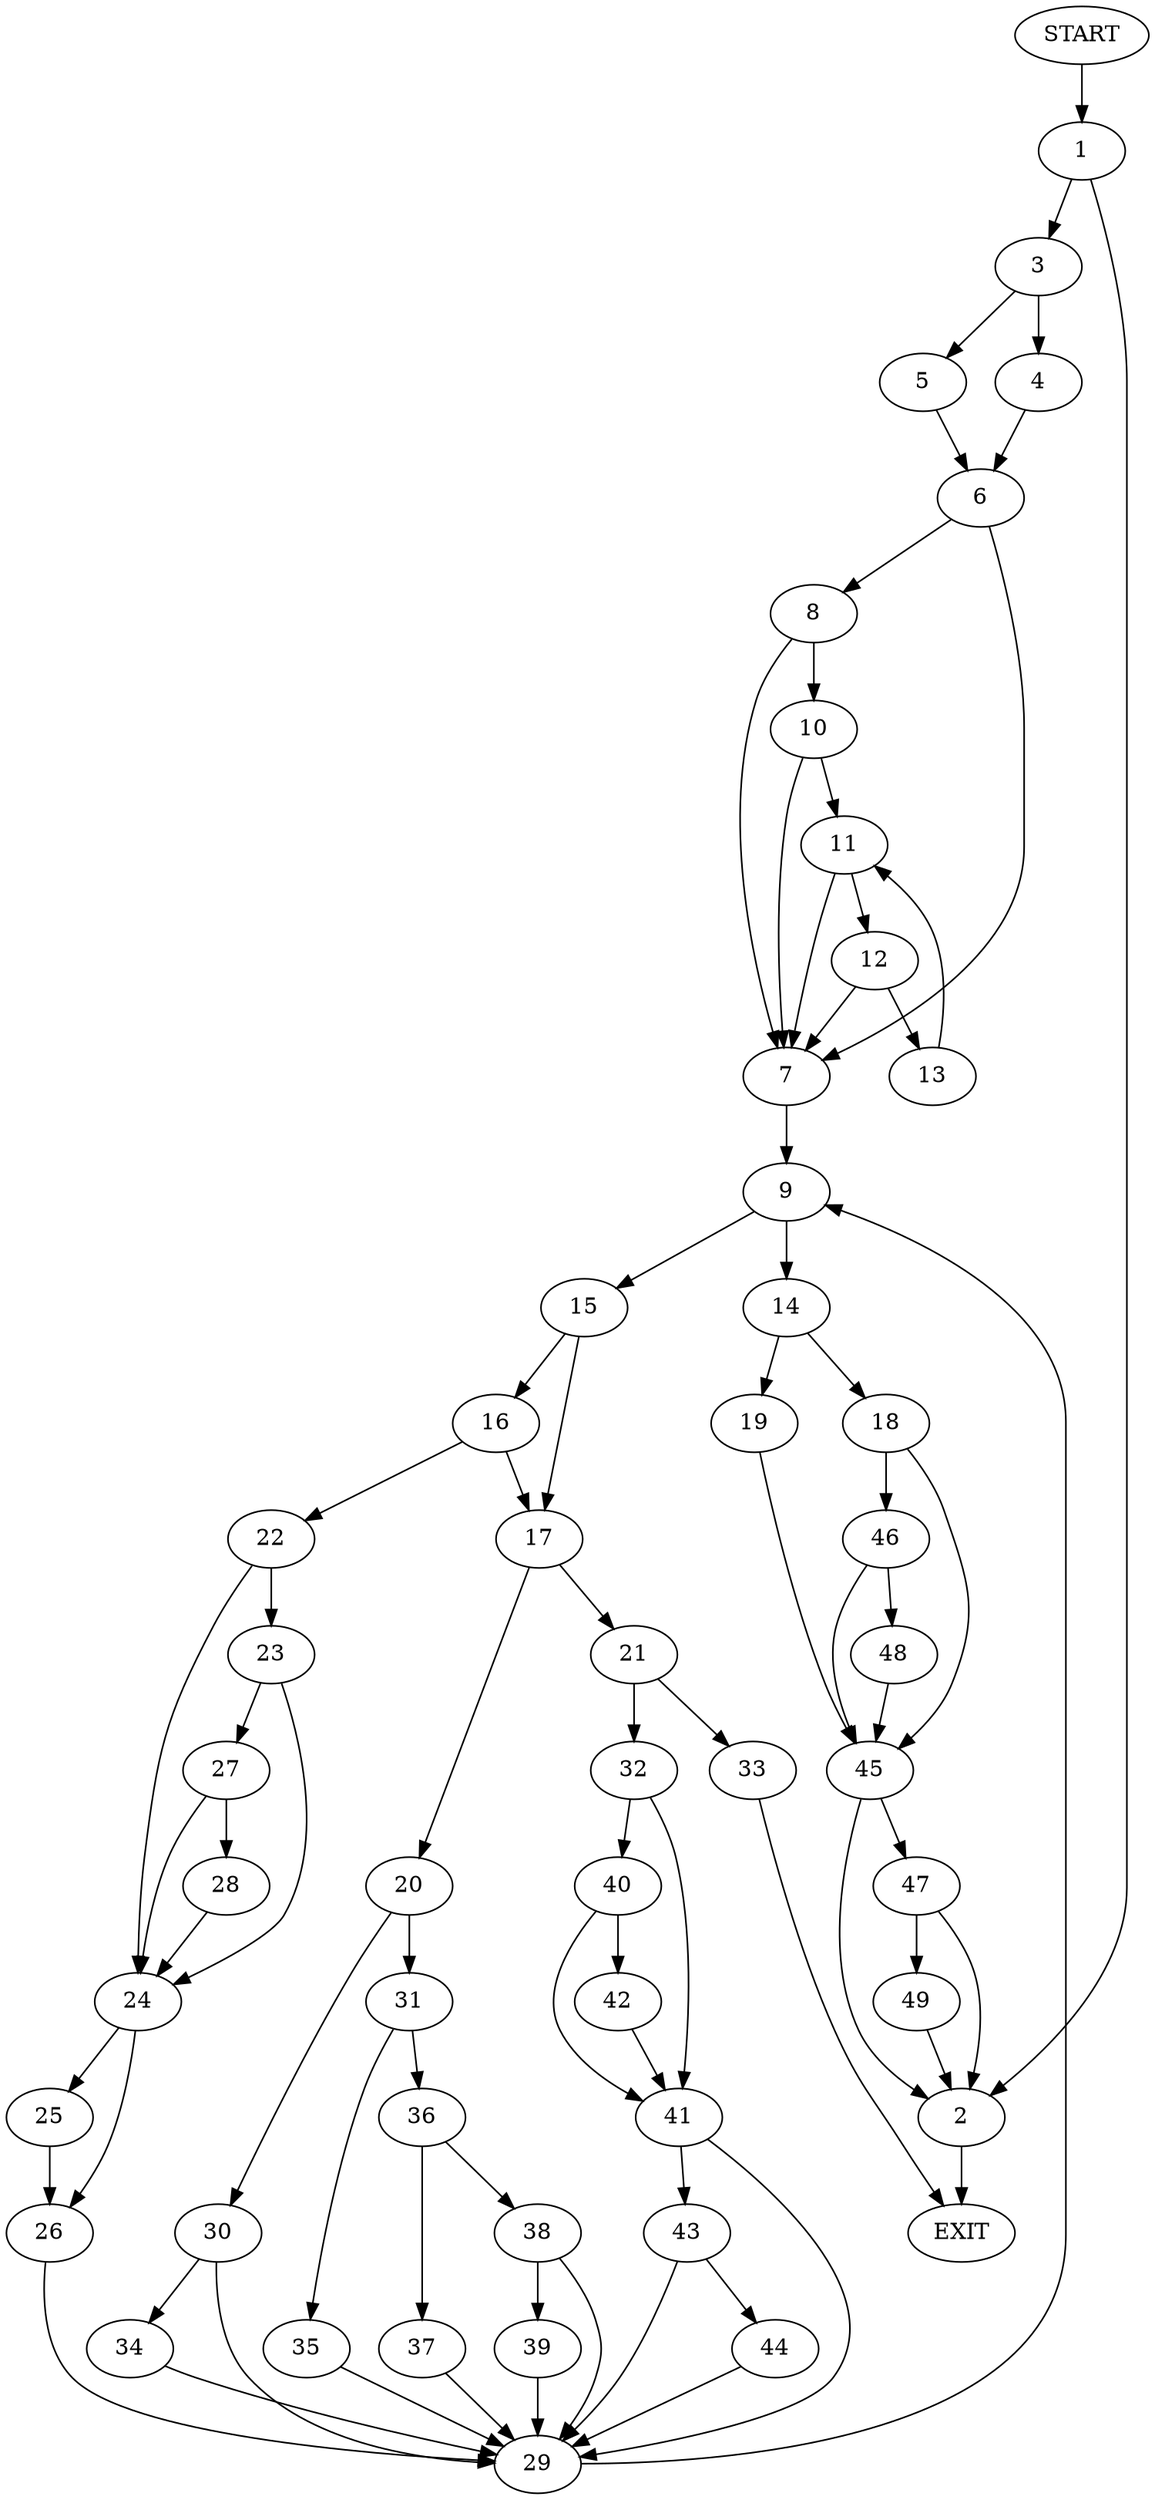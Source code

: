 digraph {
0 [label="START"]
50 [label="EXIT"]
0 -> 1
1 -> 2
1 -> 3
2 -> 50
3 -> 4
3 -> 5
4 -> 6
5 -> 6
6 -> 7
6 -> 8
7 -> 9
8 -> 7
8 -> 10
10 -> 7
10 -> 11
11 -> 12
11 -> 7
12 -> 7
12 -> 13
13 -> 11
9 -> 14
9 -> 15
15 -> 16
15 -> 17
14 -> 18
14 -> 19
17 -> 20
17 -> 21
16 -> 17
16 -> 22
22 -> 23
22 -> 24
24 -> 25
24 -> 26
23 -> 27
23 -> 24
27 -> 28
27 -> 24
28 -> 24
25 -> 26
26 -> 29
29 -> 9
20 -> 30
20 -> 31
21 -> 32
21 -> 33
30 -> 29
30 -> 34
31 -> 35
31 -> 36
34 -> 29
35 -> 29
36 -> 37
36 -> 38
38 -> 29
38 -> 39
37 -> 29
39 -> 29
32 -> 40
32 -> 41
33 -> 50
40 -> 42
40 -> 41
41 -> 29
41 -> 43
42 -> 41
43 -> 29
43 -> 44
44 -> 29
19 -> 45
18 -> 45
18 -> 46
45 -> 2
45 -> 47
46 -> 45
46 -> 48
48 -> 45
47 -> 2
47 -> 49
49 -> 2
}
